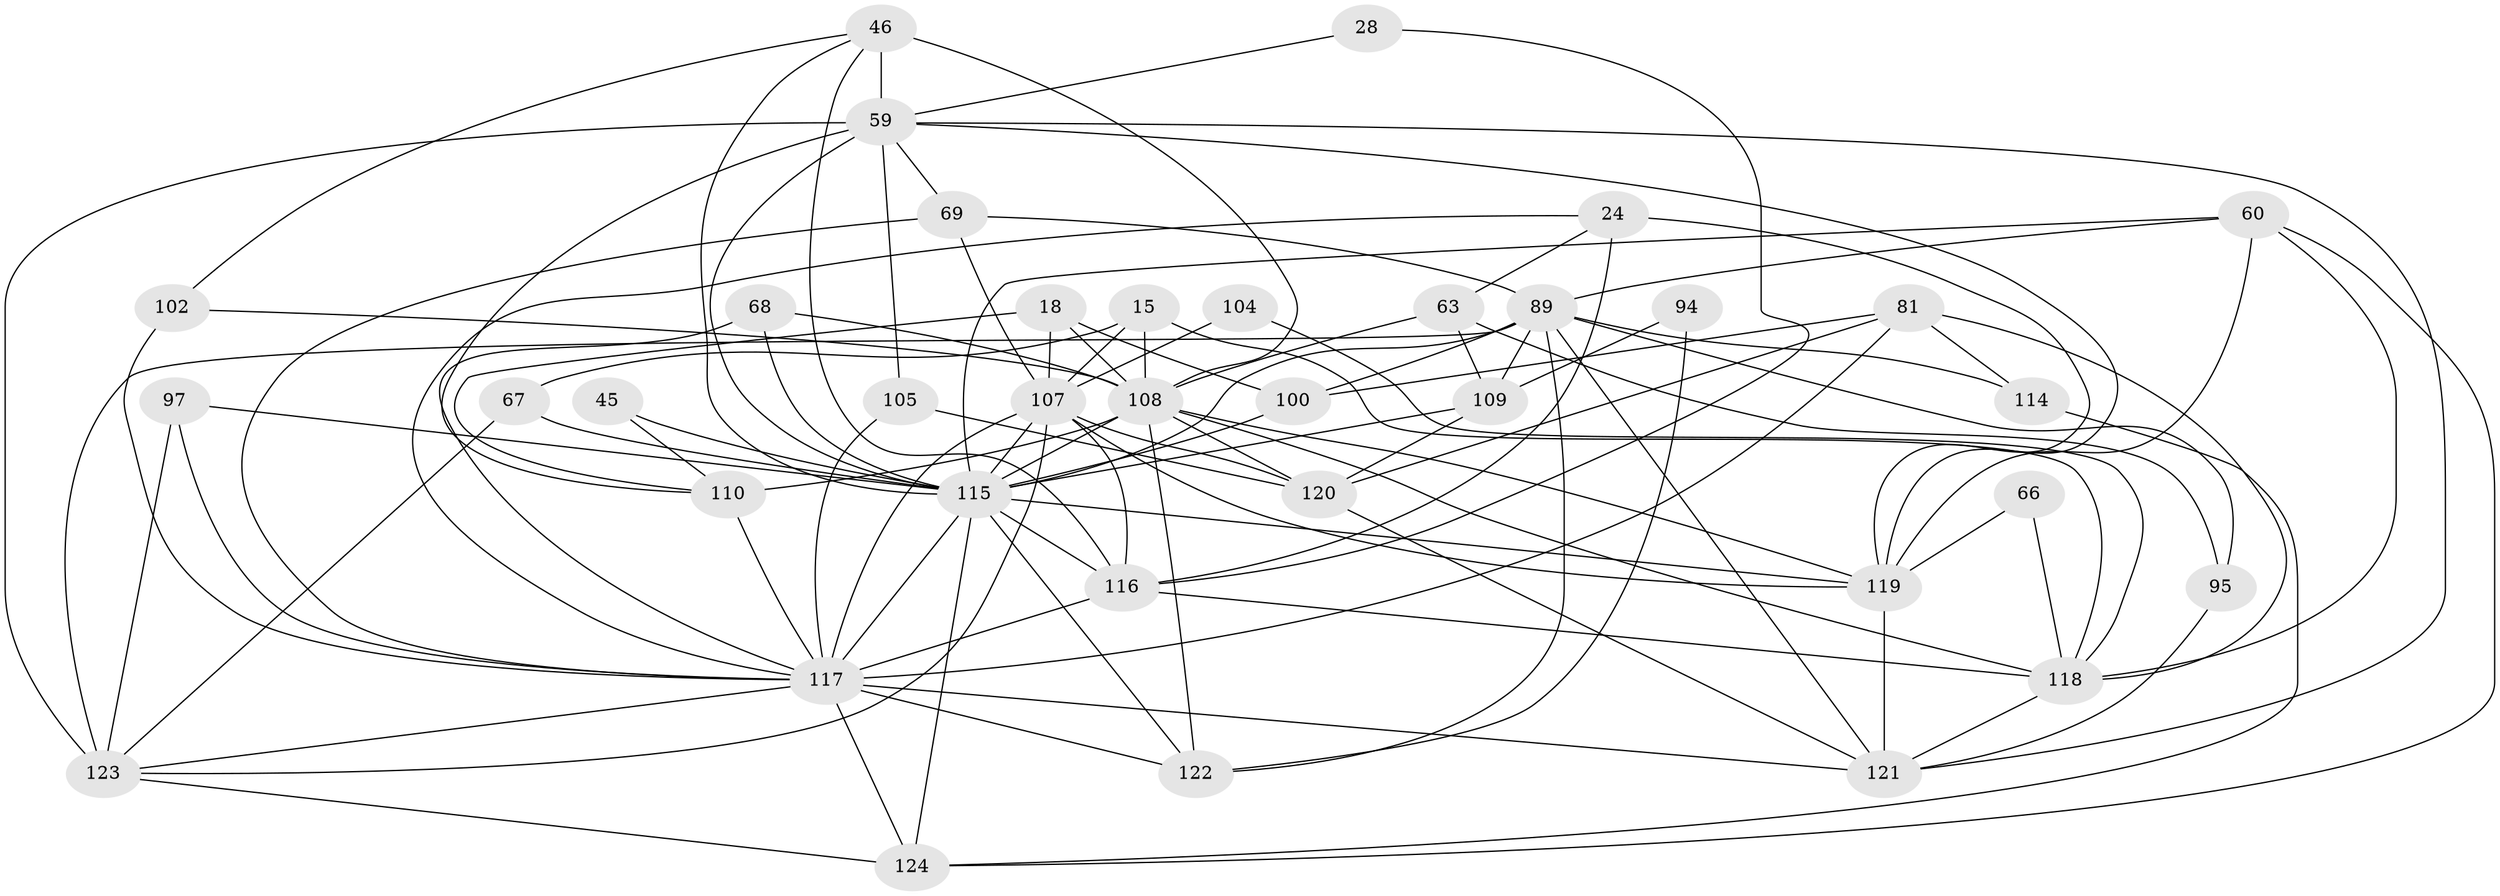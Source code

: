 // original degree distribution, {5: 0.1774193548387097, 3: 0.25806451612903225, 4: 0.29838709677419356, 2: 0.12903225806451613, 7: 0.024193548387096774, 6: 0.0967741935483871, 9: 0.008064516129032258, 8: 0.008064516129032258}
// Generated by graph-tools (version 1.1) at 2025/52/03/04/25 21:52:23]
// undirected, 37 vertices, 103 edges
graph export_dot {
graph [start="1"]
  node [color=gray90,style=filled];
  15;
  18 [super="+8"];
  24;
  28;
  45;
  46 [super="+35"];
  59 [super="+19+55"];
  60 [super="+32"];
  63;
  66;
  67 [super="+4+40"];
  68;
  69 [super="+11"];
  81 [super="+49"];
  89 [super="+75+76+54"];
  94;
  95;
  97 [super="+65"];
  100 [super="+92"];
  102;
  104;
  105 [super="+48"];
  107 [super="+101+58+99"];
  108 [super="+23+84+103"];
  109 [super="+31"];
  110 [super="+52"];
  114 [super="+33"];
  115 [super="+113+111"];
  116 [super="+20+80"];
  117 [super="+30+17+87+106"];
  118 [super="+14"];
  119 [super="+38+56+83"];
  120 [super="+41+64"];
  121 [super="+61"];
  122 [super="+79"];
  123 [super="+39+112"];
  124 [super="+90"];
  15 -- 67 [weight=2];
  15 -- 118;
  15 -- 108;
  15 -- 107;
  18 -- 110 [weight=2];
  18 -- 108 [weight=2];
  18 -- 107 [weight=3];
  18 -- 100;
  24 -- 63;
  24 -- 116 [weight=3];
  24 -- 117;
  24 -- 119;
  28 -- 59;
  28 -- 116;
  45 -- 110;
  45 -- 115;
  46 -- 102;
  46 -- 108 [weight=3];
  46 -- 59 [weight=2];
  46 -- 116;
  46 -- 115 [weight=2];
  59 -- 110;
  59 -- 69 [weight=2];
  59 -- 121;
  59 -- 105 [weight=2];
  59 -- 119 [weight=3];
  59 -- 123 [weight=3];
  59 -- 115;
  60 -- 119 [weight=3];
  60 -- 118 [weight=2];
  60 -- 124;
  60 -- 115;
  60 -- 89;
  63 -- 95;
  63 -- 109;
  63 -- 108;
  66 -- 118;
  66 -- 119;
  67 -- 115 [weight=3];
  67 -- 123;
  68 -- 117;
  68 -- 108;
  68 -- 115;
  69 -- 89;
  69 -- 117;
  69 -- 107;
  81 -- 100;
  81 -- 117 [weight=2];
  81 -- 114 [weight=2];
  81 -- 118;
  81 -- 120;
  89 -- 122;
  89 -- 114;
  89 -- 100;
  89 -- 109;
  89 -- 95;
  89 -- 123 [weight=2];
  89 -- 121 [weight=2];
  89 -- 115;
  94 -- 122;
  94 -- 109;
  95 -- 121 [weight=2];
  97 -- 115 [weight=5];
  97 -- 123;
  97 -- 117;
  100 -- 115 [weight=2];
  102 -- 117;
  102 -- 108;
  104 -- 107;
  104 -- 118;
  105 -- 117 [weight=2];
  105 -- 120;
  107 -- 117 [weight=3];
  107 -- 119;
  107 -- 123;
  107 -- 115 [weight=3];
  107 -- 116;
  107 -- 120;
  108 -- 119 [weight=4];
  108 -- 122 [weight=3];
  108 -- 120 [weight=2];
  108 -- 110;
  108 -- 118;
  108 -- 115 [weight=4];
  109 -- 120;
  109 -- 115 [weight=3];
  110 -- 117 [weight=4];
  114 -- 124;
  115 -- 119 [weight=2];
  115 -- 117 [weight=2];
  115 -- 124;
  115 -- 116 [weight=2];
  115 -- 122 [weight=2];
  116 -- 117;
  116 -- 118 [weight=2];
  117 -- 121;
  117 -- 124 [weight=2];
  117 -- 122;
  117 -- 123;
  118 -- 121;
  119 -- 121;
  120 -- 121;
  123 -- 124;
}
